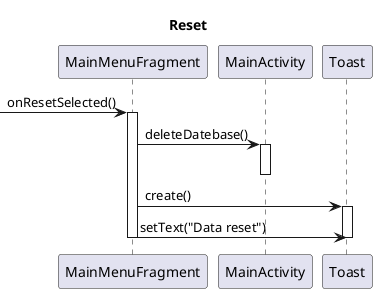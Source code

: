 @startuml
title : Reset
[-> MainMenuFragment: onResetSelected()
activate MainMenuFragment
 MainMenuFragment -> MainActivity: deleteDatebase()
 activate MainActivity
 deactivate MainActivity
MainMenuFragment -> Toast: create()
activate Toast
MainMenuFragment -> Toast: setText("Data reset")
deactivate Toast
deactivate MainMenuFragment
@enduml